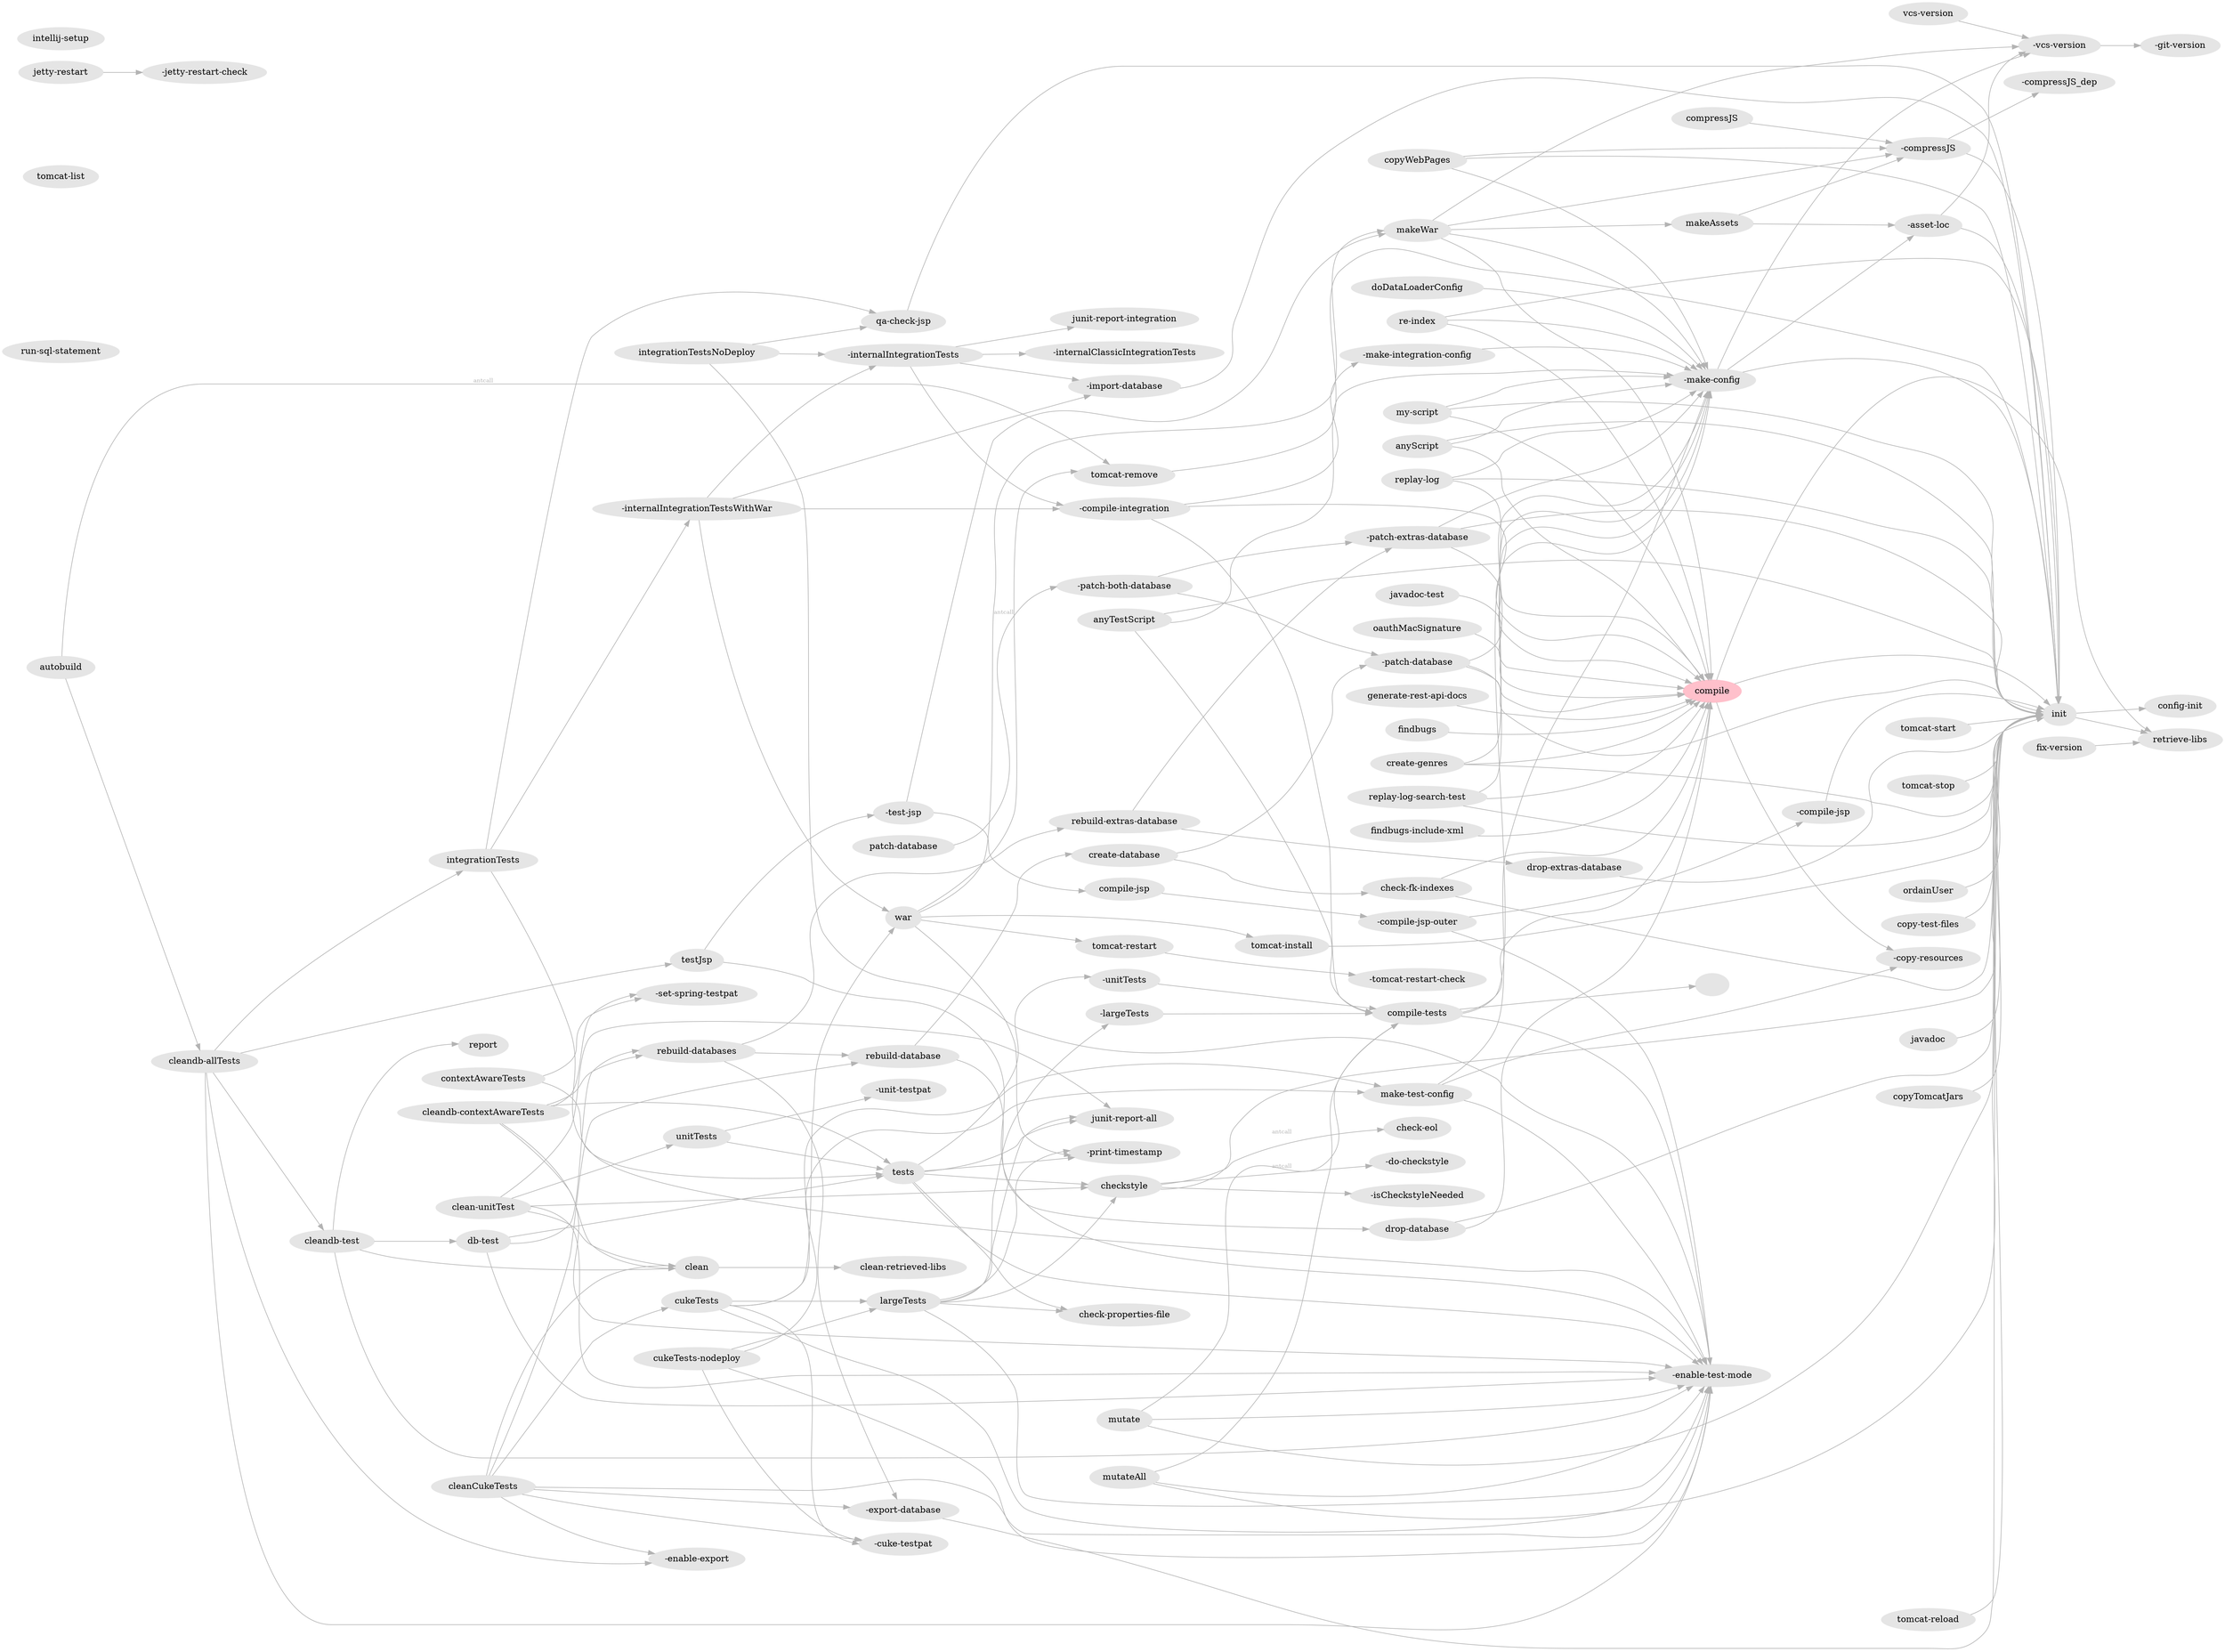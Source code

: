 digraph "G" {
    graph ["rankdir"="LR",];
    node ["URL"="javascript:alert('\T');","color"="grey90","style"="filled",];
    edge ["color"="gray70",];
    "config-init";
    "autobuild";
    "autobuild" -> "cleandb-allTests";
    "autobuild" -> "tomcat-remove" ["label"="antcall","fontcolor"="gray70","fontsize"="9",];
    "clean";
    "clean" -> "clean-retrieved-libs";
    "retrieve-libs";
    "clean-retrieved-libs";
    "init";
    "init" -> "config-init";
    "init" -> "retrieve-libs";
    "compile" ["color"="pink",];
    "compile" -> "init";
    "compile" -> "retrieve-libs";
    "compile" -> "-copy-resources";
    "fix-version";
    "fix-version" -> "retrieve-libs";
    "-copy-resources";
    "-enable-test-mode";
    "tests";
    "tests" -> "-enable-test-mode";
    "tests" -> "checkstyle";
    "tests" -> "check-properties-file";
    "tests" -> "-unitTests";
    "tests" -> "junit-report-all";
    "tests" -> "-print-timestamp";
    "unitTests";
    "unitTests" -> "-unit-testpat";
    "unitTests" -> "tests";
    "contextAwareTests";
    "contextAwareTests" -> "-set-spring-testpat";
    "contextAwareTests" -> "tests";
    "-set-spring-testpat";
    "-unit-testpat";
    "cleandb-contextAwareTests";
    "cleandb-contextAwareTests" -> "-set-spring-testpat";
    "cleandb-contextAwareTests" -> "-enable-test-mode";
    "cleandb-contextAwareTests" -> "clean";
    "cleandb-contextAwareTests" -> "rebuild-databases";
    "cleandb-contextAwareTests" -> "tests";
    "copyTomcatJars";
    "copyTomcatJars" -> "init";
    "integrationTestsNoDeploy";
    "integrationTestsNoDeploy" -> "-enable-test-mode";
    "integrationTestsNoDeploy" -> "qa-check-jsp";
    "integrationTestsNoDeploy" -> "-internalIntegrationTests";
    "integrationTests";
    "integrationTests" -> "-enable-test-mode";
    "integrationTests" -> "qa-check-jsp";
    "integrationTests" -> "-internalIntegrationTestsWithWar";
    "-internalIntegrationTestsWithWar";
    "-internalIntegrationTestsWithWar" -> "-compile-integration";
    "-internalIntegrationTestsWithWar" -> "-import-database";
    "-internalIntegrationTestsWithWar" -> "war";
    "-internalIntegrationTestsWithWar" -> "-internalIntegrationTests";
    "-make-integration-config";
    "-make-integration-config" -> "-make-config";
    "-internalIntegrationTests";
    "-internalIntegrationTests" -> "-compile-integration";
    "-internalIntegrationTests" -> "-import-database";
    "-internalIntegrationTests" -> "-internalClassicIntegrationTests";
    "-internalIntegrationTests" -> "junit-report-integration";
    "-internalClassicIntegrationTests";
    "-compile-integration";
    "-compile-integration" -> "compile";
    "-compile-integration" -> "compile-tests";
    "-compile-integration" -> "-make-integration-config";
    "make-test-config";
    "make-test-config" -> "-enable-test-mode";
    "make-test-config" -> "-make-config";
    "make-test-config" -> "-copy-resources";
    "-unitTests";
    "-unitTests" -> "compile-tests";
    "largeTests";
    "largeTests" -> "-enable-test-mode";
    "largeTests" -> "checkstyle";
    "largeTests" -> "check-properties-file";
    "largeTests" -> "-largeTests";
    "largeTests" -> "junit-report-all";
    "largeTests" -> "-print-timestamp";
    "-largeTests";
    "-largeTests" -> "compile-tests";
    "-cuke-testpat";
    "cukeTests";
    "cukeTests" -> "-cuke-testpat";
    "cukeTests" -> "-enable-test-mode";
    "cukeTests" -> "make-test-config";
    "cukeTests" -> "war";
    "cukeTests" -> "largeTests";
    "cukeTests-nodeploy";
    "cukeTests-nodeploy" -> "-cuke-testpat";
    "cukeTests-nodeploy" -> "-enable-test-mode";
    "cukeTests-nodeploy" -> "make-test-config";
    "cukeTests-nodeploy" -> "largeTests";
    "cleanCukeTests";
    "cleanCukeTests" -> "clean";
    "cleanCukeTests" -> "-cuke-testpat";
    "cleanCukeTests" -> "-enable-test-mode";
    "cleanCukeTests" -> "rebuild-database";
    "cleanCukeTests" -> "-enable-export";
    "cleanCukeTests" -> "-export-database";
    "cleanCukeTests" -> "cukeTests";
    "-isCheckstyleNeeded";
    "checkstyle";
    "checkstyle" -> "init";
    "checkstyle" -> "-isCheckstyleNeeded";
    "checkstyle" -> "check-eol" ["label"="antcall","fontcolor"="gray70","fontsize"="9",];
    "checkstyle" -> "-do-checkstyle" ["label"="antcall","fontcolor"="gray70","fontsize"="9",];
    "-do-checkstyle";
    "findbugs";
    "findbugs" -> "compile";
    "findbugs-include-xml";
    "findbugs-include-xml" -> "compile";
    "check-eol";
    "ordainUser";
    "ordainUser" -> "init";
    "copy-test-files";
    "copy-test-files" -> "init";
    "compile-tests";
    "compile-tests" -> "-enable-test-mode";
    "compile-tests" -> "compile";
    "compile-tests" -> "";
    "compile-tests" -> "-make-config";
    "mutate";
    "mutate" -> "-enable-test-mode";
    "mutate" -> "init";
    "mutate" -> "compile-tests";
    "mutateAll";
    "mutateAll" -> "-enable-test-mode";
    "mutateAll" -> "init";
    "mutateAll" -> "compile-tests";
    "makeAssets";
    "makeAssets" -> "-asset-loc";
    "makeAssets" -> "-compressJS";
    "-make-config";
    "-make-config" -> "init";
    "-make-config" -> "-vcs-version";
    "-make-config" -> "-asset-loc";
    "javadoc";
    "javadoc" -> "init";
    "generate-rest-api-docs";
    "generate-rest-api-docs" -> "compile";
    "javadoc-test";
    "javadoc-test" -> "compile";
    "testJsp";
    "testJsp" -> "-enable-test-mode";
    "testJsp" -> "-test-jsp";
    "-test-jsp";
    "-test-jsp" -> "makeWar";
    "-test-jsp" -> "compile-jsp";
    "compile-jsp";
    "compile-jsp" -> "-compile-jsp-outer";
    "-compile-jsp-outer";
    "-compile-jsp-outer" -> "-enable-test-mode";
    "-compile-jsp-outer" -> "-compile-jsp";
    "-compile-jsp";
    "-compile-jsp" -> "init";
    "qa-check-jsp";
    "qa-check-jsp" -> "init";
    "create-genres";
    "create-genres" -> "init";
    "create-genres" -> "compile";
    "create-genres" -> "-make-config";
    "junit-report-all";
    "report";
    "junit-report-integration";
    "patch-database";
    "patch-database" -> "-patch-both-database" ["label"="antcall","fontcolor"="gray70","fontsize"="9",];
    "-patch-database";
    "-patch-database" -> "init";
    "-patch-database" -> "compile";
    "-patch-database" -> "-make-config";
    "-patch-extras-database";
    "-patch-extras-database" -> "init";
    "-patch-extras-database" -> "compile";
    "-patch-extras-database" -> "-make-config";
    "-patch-both-database";
    "-patch-both-database" -> "-patch-database";
    "-patch-both-database" -> "-patch-extras-database";
    "drop-database";
    "drop-database" -> "init";
    "drop-database" -> "compile";
    "drop-extras-database";
    "drop-extras-database" -> "init";
    "create-database";
    "create-database" -> "-patch-database";
    "create-database" -> "check-fk-indexes";
    "-export-database";
    "-export-database" -> "init";
    "-import-database";
    "-import-database" -> "init";
    "rebuild-database";
    "rebuild-database" -> "drop-database";
    "rebuild-database" -> "create-database";
    "rebuild-extras-database";
    "rebuild-extras-database" -> "drop-extras-database";
    "rebuild-extras-database" -> "-patch-extras-database";
    "rebuild-databases";
    "rebuild-databases" -> "rebuild-database";
    "rebuild-databases" -> "rebuild-extras-database";
    "rebuild-databases" -> "-export-database";
    "run-sql-statement";
    "check-fk-indexes";
    "check-fk-indexes" -> "init";
    "check-fk-indexes" -> "compile";
    "-enable-export";
    "cleandb-allTests";
    "cleandb-allTests" -> "-enable-test-mode";
    "cleandb-allTests" -> "-enable-export";
    "cleandb-allTests" -> "cleandb-test";
    "cleandb-allTests" -> "integrationTests";
    "cleandb-allTests" -> "testJsp";
    "cleandb-test";
    "cleandb-test" -> "-enable-test-mode";
    "cleandb-test" -> "clean";
    "cleandb-test" -> "db-test";
    "cleandb-test" -> "report";
    "clean-unitTest";
    "clean-unitTest" -> "-enable-test-mode";
    "clean-unitTest" -> "clean";
    "clean-unitTest" -> "checkstyle";
    "clean-unitTest" -> "unitTests";
    "clean-unitTest" -> "junit-report-all";
    "db-test";
    "db-test" -> "-enable-test-mode";
    "db-test" -> "rebuild-databases";
    "db-test" -> "tests";
    "-print-timestamp";
    "war";
    "war" -> "makeWar";
    "war" -> "tomcat-remove";
    "war" -> "tomcat-restart";
    "war" -> "tomcat-install";
    "war" -> "-print-timestamp";
    "-compressJS_dep";
    "-compressJS";
    "-compressJS" -> "init";
    "-compressJS" -> "-compressJS_dep";
    "compressJS";
    "compressJS" -> "-compressJS";
    "makeWar";
    "makeWar" -> "compile";
    "makeWar" -> "makeAssets";
    "makeWar" -> "-make-config";
    "makeWar" -> "-compressJS";
    "makeWar" -> "-vcs-version";
    "copyWebPages";
    "copyWebPages" -> "init";
    "copyWebPages" -> "-compressJS";
    "copyWebPages" -> "-make-config";
    "tomcat-install";
    "tomcat-install" -> "init";
    "tomcat-remove";
    "tomcat-remove" -> "init";
    "tomcat-reload";
    "tomcat-reload" -> "init";
    "tomcat-start";
    "tomcat-start" -> "init";
    "tomcat-stop";
    "tomcat-stop" -> "init";
    "tomcat-list";
    "tomcat-restart";
    "tomcat-restart" -> "-tomcat-restart-check";
    "jetty-restart";
    "jetty-restart" -> "-jetty-restart-check";
    "-tomcat-restart-check";
    "-jetty-restart-check";
    "anyScript";
    "anyScript" -> "init";
    "anyScript" -> "compile";
    "anyScript" -> "-make-config";
    "anyTestScript";
    "anyTestScript" -> "init";
    "anyTestScript" -> "compile-tests";
    "anyTestScript" -> "-make-config";
    "my-script";
    "my-script" -> "init";
    "my-script" -> "compile";
    "my-script" -> "-make-config";
    "re-index";
    "re-index" -> "init";
    "re-index" -> "compile";
    "re-index" -> "-make-config";
    "replay-log";
    "replay-log" -> "init";
    "replay-log" -> "compile";
    "replay-log" -> "-make-config";
    "replay-log-search-test";
    "replay-log-search-test" -> "init";
    "replay-log-search-test" -> "compile";
    "replay-log-search-test" -> "-make-config";
    "vcs-version";
    "vcs-version" -> "-vcs-version";
    "-vcs-version";
    "-vcs-version" -> "-git-version";
    "-git-version";
    "-asset-loc";
    "-asset-loc" -> "-vcs-version";
    "-asset-loc" -> "init";
    "check-properties-file";
    "doDataLoaderConfig";
    "doDataLoaderConfig" -> "-make-config";
    "oauthMacSignature";
    "oauthMacSignature" -> "compile";
    "intellij-setup";
}
